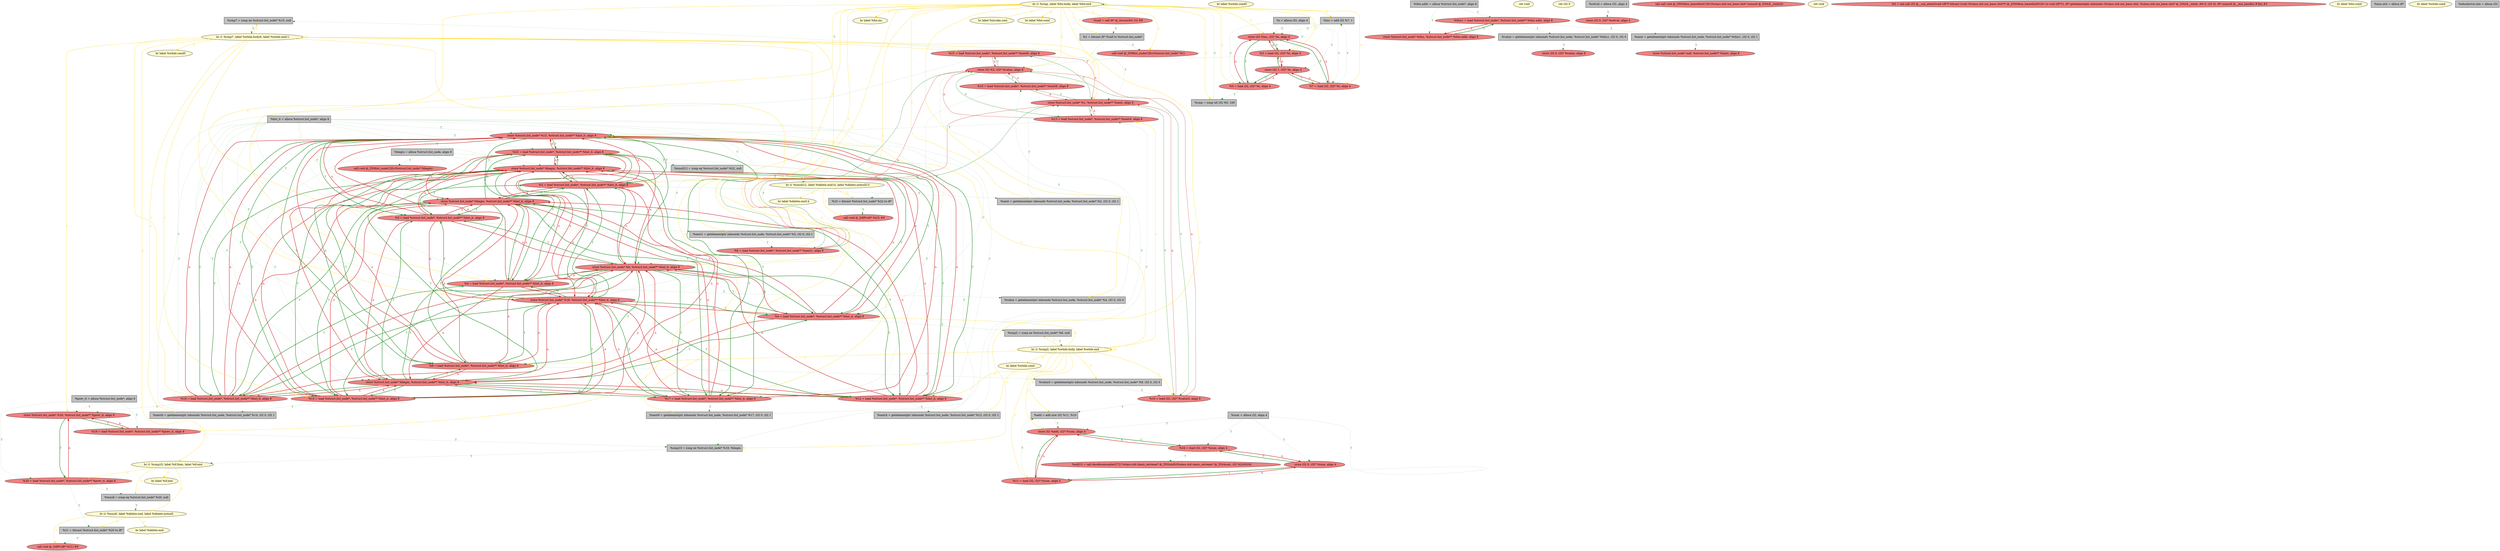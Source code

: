 
digraph G {


node416 [fillcolor=grey,label="  %cmp7 = icmp ne %struct.list_node* %15, null",shape=rectangle,style=filled ]
node413 [fillcolor=lemonchiffon,label="  br label %while.cond5",shape=ellipse,style=filled ]
node411 [fillcolor=lightcoral,label="  store %struct.list_node* %16, %struct.list_node** %prev_it, align 8",shape=ellipse,style=filled ]
node410 [fillcolor=lightcoral,label="  store %struct.list_node* %begin, %struct.list_node** %list_it, align 8",shape=ellipse,style=filled ]
node408 [fillcolor=lightcoral,label="  store %struct.list_node* %6, %struct.list_node** %list_it, align 8",shape=ellipse,style=filled ]
node406 [fillcolor=grey,label="  %add = add nsw i32 %11, %10",shape=rectangle,style=filled ]
node405 [fillcolor=grey,label="  %next4 = getelementptr inbounds %struct.list_node, %struct.list_node* %12, i32 0, i32 1",shape=rectangle,style=filled ]
node403 [fillcolor=lightcoral,label="  %call15 = call dereferenceable(272) %class.std::basic_ostream* @_ZNSolsEi(%class.std::basic_ostream* @_ZSt4cout, i32 %24)%24)",shape=ellipse,style=filled ]
node399 [fillcolor=grey,label="  %inc = add i32 %7, 1",shape=rectangle,style=filled ]
node398 [fillcolor=lightcoral,label="  store i32 1, i32* %i, align 4",shape=ellipse,style=filled ]
node350 [fillcolor=lemonchiffon,label="  br label %for.inc",shape=ellipse,style=filled ]
node363 [fillcolor=lightcoral,label="  %22 = load %struct.list_node*, %struct.list_node** %list_it, align 8",shape=ellipse,style=filled ]
node365 [fillcolor=lemonchiffon,label="  br label %if.end",shape=ellipse,style=filled ]
node344 [fillcolor=lightcoral,label="  %18 = load %struct.list_node*, %struct.list_node** %next9, align 8",shape=ellipse,style=filled ]
node331 [fillcolor=grey,label="  %cmp10 = icmp ne %struct.list_node* %19, %begin",shape=rectangle,style=filled ]
node327 [fillcolor=lightcoral,label="  store %struct.list_node* %13, %struct.list_node** %list_it, align 8",shape=ellipse,style=filled ]
node339 [fillcolor=lightcoral,label="  %call = call i8* @_Znwm(i64 16) #8",shape=ellipse,style=filled ]
node341 [fillcolor=grey,label="  %cmp = icmp ult i32 %0, 100",shape=rectangle,style=filled ]
node338 [fillcolor=lightcoral,label="  %24 = load i32, i32* %sum, align 4",shape=ellipse,style=filled ]
node355 [fillcolor=lightcoral,label="  store i32 %add, i32* %sum, align 4",shape=ellipse,style=filled ]
node324 [fillcolor=lightcoral,label="  store %struct.list_node* null, %struct.list_node** %next, align 8",shape=ellipse,style=filled ]
node354 [fillcolor=lightcoral,label="  call void @_ZdlPv(i8* %23) #9",shape=ellipse,style=filled ]
node330 [fillcolor=grey,label="  %next9 = getelementptr inbounds %struct.list_node, %struct.list_node* %17, i32 0, i32 1",shape=rectangle,style=filled ]
node380 [fillcolor=lightcoral,label="  %19 = load %struct.list_node*, %struct.list_node** %prev_it, align 8",shape=ellipse,style=filled ]
node361 [fillcolor=lemonchiffon,label="  ret void",shape=ellipse,style=filled ]
node320 [fillcolor=grey,label="  %this.addr = alloca %struct.list_node*, align 8",shape=rectangle,style=filled ]
node347 [fillcolor=lightcoral,label="  store %struct.list_node* %1, %struct.list_node** %next, align 8",shape=ellipse,style=filled ]
node375 [fillcolor=lemonchiffon,label="  br label %while.cond5",shape=ellipse,style=filled ]
node414 [fillcolor=lemonchiffon,label="  br label %delete.end",shape=ellipse,style=filled ]
node326 [fillcolor=lightcoral,label="  %20 = load %struct.list_node*, %struct.list_node** %prev_it, align 8",shape=ellipse,style=filled ]
node328 [fillcolor=lightcoral,label="  %10 = load i32, i32* %value3, align 8",shape=ellipse,style=filled ]
node325 [fillcolor=lemonchiffon,label="  br i1 %isnull, label %delete.end, label %delete.notnull",shape=ellipse,style=filled ]
node332 [fillcolor=lightcoral,label="  %17 = load %struct.list_node*, %struct.list_node** %list_it, align 8",shape=ellipse,style=filled ]
node352 [fillcolor=lightcoral,label="  %6 = load %struct.list_node*, %struct.list_node** %next1, align 8",shape=ellipse,style=filled ]
node377 [fillcolor=grey,label="  %sum = alloca i32, align 4",shape=rectangle,style=filled ]
node348 [fillcolor=lemonchiffon,label="  ret i32 0",shape=ellipse,style=filled ]
node407 [fillcolor=lightcoral,label="  %13 = load %struct.list_node*, %struct.list_node** %next4, align 8",shape=ellipse,style=filled ]
node345 [fillcolor=grey,label="  %begin = alloca %struct.list_node, align 8",shape=rectangle,style=filled ]
node342 [fillcolor=grey,label="  %value3 = getelementptr inbounds %struct.list_node, %struct.list_node* %9, i32 0, i32 0",shape=rectangle,style=filled ]
node351 [fillcolor=lightcoral,label="  call void @_ZN9list_nodeC2Ev(%struct.list_node* %1)",shape=ellipse,style=filled ]
node333 [fillcolor=lemonchiffon,label="  br i1 %cmp, label %for.body, label %for.end",shape=ellipse,style=filled ]
node402 [fillcolor=lightcoral,label="  store i32 0, i32* %sum, align 4",shape=ellipse,style=filled ]
node322 [fillcolor=grey,label="  %value = getelementptr inbounds %struct.list_node, %struct.list_node* %this1, i32 0, i32 0",shape=rectangle,style=filled ]
node337 [fillcolor=grey,label="  %list_it = alloca %struct.list_node*, align 8",shape=rectangle,style=filled ]
node378 [fillcolor=grey,label="  %retval = alloca i32, align 4",shape=rectangle,style=filled ]
node334 [fillcolor=lightcoral,label="  %16 = load %struct.list_node*, %struct.list_node** %list_it, align 8",shape=ellipse,style=filled ]
node412 [fillcolor=lemonchiffon,label="  br label %invoke.cont",shape=ellipse,style=filled ]
node362 [fillcolor=grey,label="  %i = alloca i32, align 4",shape=rectangle,style=filled ]
node356 [fillcolor=lightcoral,label="  store i32 0, i32* %retval, align 4",shape=ellipse,style=filled ]
node357 [fillcolor=lemonchiffon,label="  br label %delete.end14",shape=ellipse,style=filled ]
node393 [fillcolor=lightcoral,label="  store %struct.list_node* %begin, %struct.list_node** %list_it, align 8",shape=ellipse,style=filled ]
node400 [fillcolor=lemonchiffon,label="  br label %for.cond",shape=ellipse,style=filled ]
node349 [fillcolor=lightcoral,label="  %9 = load %struct.list_node*, %struct.list_node** %list_it, align 8",shape=ellipse,style=filled ]
node358 [fillcolor=lightcoral,label="  %14 = load %struct.list_node*, %struct.list_node** %list_it, align 8",shape=ellipse,style=filled ]
node353 [fillcolor=lemonchiffon,label="  br i1 %cmp10, label %if.then, label %if.end",shape=ellipse,style=filled ]
node391 [fillcolor=lightcoral,label="  %3 = load i32, i32* %i, align 4",shape=ellipse,style=filled ]
node368 [fillcolor=lightcoral,label="  %12 = load %struct.list_node*, %struct.list_node** %list_it, align 8",shape=ellipse,style=filled ]
node409 [fillcolor=grey,label="  %isnull = icmp eq %struct.list_node* %20, null",shape=rectangle,style=filled ]
node359 [fillcolor=lightcoral,label="  %8 = load %struct.list_node*, %struct.list_node** %list_it, align 8",shape=ellipse,style=filled ]
node373 [fillcolor=lightcoral,label="  tail call void @_ZNSt8ios_base4InitC1Ev(%class.std::ios_base::Init* nonnull @_ZStL8__ioinit)t)",shape=ellipse,style=filled ]
node360 [fillcolor=lightcoral,label="  %4 = load %struct.list_node*, %struct.list_node** %list_it, align 8",shape=ellipse,style=filled ]
node401 [fillcolor=lemonchiffon,label="  br i1 %cmp2, label %while.body, label %while.end",shape=ellipse,style=filled ]
node366 [fillcolor=grey,label="  %isnull12 = icmp eq %struct.list_node* %22, null",shape=rectangle,style=filled ]
node329 [fillcolor=lemonchiffon,label="  ret void",shape=ellipse,style=filled ]
node367 [fillcolor=lemonchiffon,label="  br i1 %isnull12, label %delete.end14, label %delete.notnull13",shape=ellipse,style=filled ]
node372 [fillcolor=lightcoral,label="  store i32 0, i32* %value, align 8",shape=ellipse,style=filled ]
node385 [fillcolor=lightcoral,label="  store %struct.list_node* %this, %struct.list_node** %this.addr, align 8",shape=ellipse,style=filled ]
node340 [fillcolor=lightcoral,label="  %0 = load i32, i32* %i, align 4",shape=ellipse,style=filled ]
node369 [fillcolor=lightcoral,label="  store %struct.list_node* %18, %struct.list_node** %list_it, align 8",shape=ellipse,style=filled ]
node370 [fillcolor=grey,label="  %next = getelementptr inbounds %struct.list_node, %struct.list_node* %2, i32 0, i32 1",shape=rectangle,style=filled ]
node336 [fillcolor=lightcoral,label="  %11 = load i32, i32* %sum, align 4",shape=ellipse,style=filled ]
node323 [fillcolor=grey,label="  %next = getelementptr inbounds %struct.list_node, %struct.list_node* %this1, i32 0, i32 1",shape=rectangle,style=filled ]
node383 [fillcolor=lightcoral,label="  %0 = tail call i32 @__cxa_atexit(void (i8*)* bitcast (void (%class.std::ios_base::Init*)* @_ZNSt8ios_base4InitD1Ev to void (i8*)*), i8* getelementptr inbounds (%class.std::ios_base::Init, %class.std::ios_base::Init* @_ZStL8__ioinit, i64 0, i32 0), i8* nonnull @__dso_handle) #3le) #3",shape=ellipse,style=filled ]
node371 [fillcolor=lightcoral,label="  store i32 %3, i32* %value, align 8",shape=ellipse,style=filled ]
node374 [fillcolor=grey,label="  %next1 = getelementptr inbounds %struct.list_node, %struct.list_node* %5, i32 0, i32 1",shape=rectangle,style=filled ]
node404 [fillcolor=grey,label="  %cmp2 = icmp ne %struct.list_node* %8, null",shape=rectangle,style=filled ]
node390 [fillcolor=lightcoral,label="  store %struct.list_node* %begin, %struct.list_node** %list_it, align 8",shape=ellipse,style=filled ]
node376 [fillcolor=lemonchiffon,label="  br label %for.cond",shape=ellipse,style=filled ]
node379 [fillcolor=grey,label="  %exn.slot = alloca i8*",shape=rectangle,style=filled ]
node382 [fillcolor=lemonchiffon,label="  br label %while.cond",shape=ellipse,style=filled ]
node381 [fillcolor=lemonchiffon,label="  br label %while.cond",shape=ellipse,style=filled ]
node384 [fillcolor=grey,label="  %23 = bitcast %struct.list_node* %22 to i8*",shape=rectangle,style=filled ]
node386 [fillcolor=grey,label="  %value = getelementptr inbounds %struct.list_node, %struct.list_node* %4, i32 0, i32 0",shape=rectangle,style=filled ]
node321 [fillcolor=lightcoral,label="  %this1 = load %struct.list_node*, %struct.list_node** %this.addr, align 8",shape=ellipse,style=filled ]
node395 [fillcolor=lightcoral,label="  call void @_ZN9list_nodeC2Ev(%struct.list_node* %begin)",shape=ellipse,style=filled ]
node388 [fillcolor=grey,label="  %ehselector.slot = alloca i32",shape=rectangle,style=filled ]
node389 [fillcolor=lightcoral,label="  %7 = load i32, i32* %i, align 4",shape=ellipse,style=filled ]
node343 [fillcolor=grey,label="  %1 = bitcast i8* %call to %struct.list_node*",shape=rectangle,style=filled ]
node392 [fillcolor=grey,label="  %next6 = getelementptr inbounds %struct.list_node, %struct.list_node* %14, i32 0, i32 1",shape=rectangle,style=filled ]
node415 [fillcolor=lightcoral,label="  %15 = load %struct.list_node*, %struct.list_node** %next6, align 8",shape=ellipse,style=filled ]
node335 [fillcolor=lemonchiffon,label="  br i1 %cmp7, label %while.body8, label %while.end11",shape=ellipse,style=filled ]
node394 [fillcolor=lightcoral,label="  %5 = load %struct.list_node*, %struct.list_node** %list_it, align 8",shape=ellipse,style=filled ]
node346 [fillcolor=lightcoral,label="  call void @_ZdlPv(i8* %21) #9",shape=ellipse,style=filled ]
node364 [fillcolor=lightcoral,label="  %2 = load %struct.list_node*, %struct.list_node** %list_it, align 8",shape=ellipse,style=filled ]
node387 [fillcolor=grey,label="  %21 = bitcast %struct.list_node* %20 to i8*",shape=rectangle,style=filled ]
node396 [fillcolor=grey,label="  %prev_it = alloca %struct.list_node*, align 8",shape=rectangle,style=filled ]
node397 [fillcolor=lightcoral,label="  store i32 %inc, i32* %i, align 4",shape=ellipse,style=filled ]

node359->node390 [style=solid,color=firebrick3,label="A",penwidth=2.0,fontcolor=firebrick3 ]
node363->node327 [style=solid,color=firebrick3,label="A",penwidth=2.0,fontcolor=firebrick3 ]
node390->node360 [style=solid,color=forestgreen,label="T",penwidth=2.0,fontcolor=forestgreen ]
node360->node390 [style=solid,color=firebrick3,label="A",penwidth=2.0,fontcolor=firebrick3 ]
node363->node390 [style=solid,color=firebrick3,label="A",penwidth=2.0,fontcolor=firebrick3 ]
node408->node360 [style=solid,color=forestgreen,label="T",penwidth=2.0,fontcolor=forestgreen ]
node360->node408 [style=solid,color=firebrick3,label="A",penwidth=2.0,fontcolor=firebrick3 ]
node336->node355 [style=solid,color=firebrick3,label="A",penwidth=2.0,fontcolor=firebrick3 ]
node393->node358 [style=solid,color=forestgreen,label="T",penwidth=2.0,fontcolor=forestgreen ]
node352->node347 [style=solid,color=firebrick3,label="A",penwidth=1.0,fontcolor=firebrick3 ]
node347->node352 [style=solid,color=forestgreen,label="T",penwidth=1.0,fontcolor=forestgreen ]
node347->node344 [style=solid,color=forestgreen,label="T",penwidth=1.0,fontcolor=forestgreen ]
node344->node347 [style=solid,color=firebrick3,label="A",penwidth=1.0,fontcolor=firebrick3 ]
node393->node334 [style=solid,color=forestgreen,label="T",penwidth=2.0,fontcolor=forestgreen ]
node334->node393 [style=solid,color=firebrick3,label="A",penwidth=2.0,fontcolor=firebrick3 ]
node333->node340 [color=gold,label="C",fontcolor=gold ]
node364->node410 [style=solid,color=firebrick3,label="A",penwidth=2.0,fontcolor=firebrick3 ]
node364->node369 [style=solid,color=firebrick3,label="A",penwidth=2.0,fontcolor=firebrick3 ]
node333->node360 [color=gold,label="C",fontcolor=gold ]
node360->node369 [style=solid,color=firebrick3,label="A",penwidth=2.0,fontcolor=firebrick3 ]
node369->node360 [style=solid,color=forestgreen,label="T",penwidth=2.0,fontcolor=forestgreen ]
node359->node369 [style=solid,color=firebrick3,label="A",penwidth=2.0,fontcolor=firebrick3 ]
node369->node359 [style=solid,color=forestgreen,label="T",penwidth=2.0,fontcolor=forestgreen ]
node345->node390 [style=dotted,color=forestgreen,label="T",penwidth=1.0,fontcolor=forestgreen ]
node332->node327 [style=solid,color=firebrick3,label="A",penwidth=2.0,fontcolor=firebrick3 ]
node327->node332 [style=solid,color=forestgreen,label="T",penwidth=2.0,fontcolor=forestgreen ]
node410->node332 [style=solid,color=forestgreen,label="T",penwidth=2.0,fontcolor=forestgreen ]
node363->node366 [style=dotted,color=forestgreen,label="T",penwidth=1.0,fontcolor=forestgreen ]
node410->node363 [style=solid,color=forestgreen,label="T",penwidth=2.0,fontcolor=forestgreen ]
node363->node410 [style=solid,color=firebrick3,label="A",penwidth=2.0,fontcolor=firebrick3 ]
node334->node369 [style=solid,color=firebrick3,label="A",penwidth=2.0,fontcolor=firebrick3 ]
node411->node326 [style=solid,color=forestgreen,label="T",penwidth=2.0,fontcolor=forestgreen ]
node345->node393 [style=dotted,color=forestgreen,label="T",penwidth=1.0,fontcolor=forestgreen ]
node369->node363 [style=solid,color=forestgreen,label="T",penwidth=2.0,fontcolor=forestgreen ]
node335->node416 [color=gold,label="C",fontcolor=gold ]
node360->node386 [style=dotted,color=forestgreen,label="T",penwidth=1.0,fontcolor=forestgreen ]
node320->node321 [style=dotted,color=forestgreen,label="T",penwidth=1.0,fontcolor=forestgreen ]
node408->node363 [style=solid,color=forestgreen,label="T",penwidth=2.0,fontcolor=forestgreen ]
node369->node334 [style=solid,color=forestgreen,label="T",penwidth=2.0,fontcolor=forestgreen ]
node406->node355 [style=dotted,color=forestgreen,label="T",penwidth=1.0,fontcolor=forestgreen ]
node342->node328 [style=dotted,color=forestgreen,label="T",penwidth=1.0,fontcolor=forestgreen ]
node387->node346 [style=dotted,color=forestgreen,label="T",penwidth=1.0,fontcolor=forestgreen ]
node367->node354 [color=gold,label="C",fontcolor=gold ]
node363->node369 [style=solid,color=firebrick3,label="A",penwidth=2.0,fontcolor=firebrick3 ]
node321->node385 [style=solid,color=firebrick3,label="A",penwidth=2.0,fontcolor=firebrick3 ]
node343->node351 [style=dotted,color=forestgreen,label="T",penwidth=1.0,fontcolor=forestgreen ]
node370->node347 [style=dotted,color=forestgreen,label="T",penwidth=1.0,fontcolor=forestgreen ]
node337->node393 [style=dotted,color=forestgreen,label="T",penwidth=1.0,fontcolor=forestgreen ]
node328->node406 [style=dotted,color=forestgreen,label="T",penwidth=1.0,fontcolor=forestgreen ]
node333->node350 [color=gold,label="C",fontcolor=gold ]
node401->node404 [color=gold,label="C",fontcolor=gold ]
node385->node321 [style=solid,color=forestgreen,label="T",penwidth=2.0,fontcolor=forestgreen ]
node384->node354 [style=dotted,color=forestgreen,label="T",penwidth=1.0,fontcolor=forestgreen ]
node337->node408 [style=dotted,color=forestgreen,label="T",penwidth=1.0,fontcolor=forestgreen ]
node393->node360 [style=solid,color=forestgreen,label="T",penwidth=2.0,fontcolor=forestgreen ]
node360->node393 [style=solid,color=firebrick3,label="A",penwidth=2.0,fontcolor=firebrick3 ]
node390->node394 [style=solid,color=forestgreen,label="T",penwidth=2.0,fontcolor=forestgreen ]
node338->node403 [style=dotted,color=forestgreen,label="T",penwidth=1.0,fontcolor=forestgreen ]
node380->node331 [style=dotted,color=forestgreen,label="T",penwidth=1.0,fontcolor=forestgreen ]
node410->node358 [style=solid,color=forestgreen,label="T",penwidth=2.0,fontcolor=forestgreen ]
node410->node334 [style=solid,color=forestgreen,label="T",penwidth=2.0,fontcolor=forestgreen ]
node337->node364 [style=dotted,color=forestgreen,label="T",penwidth=1.0,fontcolor=forestgreen ]
node335->node353 [color=gold,label="C",fontcolor=gold ]
node358->node392 [style=dotted,color=forestgreen,label="T",penwidth=1.0,fontcolor=forestgreen ]
node349->node390 [style=solid,color=firebrick3,label="A",penwidth=2.0,fontcolor=firebrick3 ]
node394->node393 [style=solid,color=firebrick3,label="A",penwidth=2.0,fontcolor=firebrick3 ]
node332->node369 [style=solid,color=firebrick3,label="A",penwidth=2.0,fontcolor=firebrick3 ]
node369->node332 [style=solid,color=forestgreen,label="T",penwidth=2.0,fontcolor=forestgreen ]
node399->node397 [style=dotted,color=forestgreen,label="T",penwidth=1.0,fontcolor=forestgreen ]
node393->node394 [style=solid,color=forestgreen,label="T",penwidth=2.0,fontcolor=forestgreen ]
node367->node384 [color=gold,label="C",fontcolor=gold ]
node362->node389 [style=dotted,color=forestgreen,label="T",penwidth=1.0,fontcolor=forestgreen ]
node333->node397 [color=gold,label="C",fontcolor=gold ]
node408->node368 [style=solid,color=forestgreen,label="T",penwidth=2.0,fontcolor=forestgreen ]
node368->node408 [style=solid,color=firebrick3,label="A",penwidth=2.0,fontcolor=firebrick3 ]
node369->node368 [style=solid,color=forestgreen,label="T",penwidth=2.0,fontcolor=forestgreen ]
node415->node347 [style=solid,color=firebrick3,label="A",penwidth=1.0,fontcolor=firebrick3 ]
node337->node358 [style=dotted,color=forestgreen,label="T",penwidth=1.0,fontcolor=forestgreen ]
node377->node338 [style=dotted,color=forestgreen,label="T",penwidth=1.0,fontcolor=forestgreen ]
node390->node364 [style=solid,color=forestgreen,label="T",penwidth=2.0,fontcolor=forestgreen ]
node333->node374 [color=gold,label="C",fontcolor=gold ]
node352->node408 [style=dotted,color=forestgreen,label="T",penwidth=1.0,fontcolor=forestgreen ]
node364->node393 [style=solid,color=firebrick3,label="A",penwidth=2.0,fontcolor=firebrick3 ]
node334->node390 [style=solid,color=firebrick3,label="A",penwidth=2.0,fontcolor=firebrick3 ]
node337->node334 [style=dotted,color=forestgreen,label="T",penwidth=1.0,fontcolor=forestgreen ]
node337->node363 [style=dotted,color=forestgreen,label="T",penwidth=1.0,fontcolor=forestgreen ]
node347->node328 [style=solid,color=forestgreen,label="T",penwidth=1.0,fontcolor=forestgreen ]
node410->node394 [style=solid,color=forestgreen,label="T",penwidth=2.0,fontcolor=forestgreen ]
node401->node407 [color=gold,label="C",fontcolor=gold ]
node394->node410 [style=solid,color=firebrick3,label="A",penwidth=2.0,fontcolor=firebrick3 ]
node335->node358 [color=gold,label="C",fontcolor=gold ]
node394->node369 [style=solid,color=firebrick3,label="A",penwidth=2.0,fontcolor=firebrick3 ]
node358->node408 [style=solid,color=firebrick3,label="A",penwidth=2.0,fontcolor=firebrick3 ]
node410->node368 [style=solid,color=forestgreen,label="T",penwidth=2.0,fontcolor=forestgreen ]
node332->node408 [style=solid,color=firebrick3,label="A",penwidth=2.0,fontcolor=firebrick3 ]
node363->node408 [style=solid,color=firebrick3,label="A",penwidth=2.0,fontcolor=firebrick3 ]
node368->node410 [style=solid,color=firebrick3,label="A",penwidth=2.0,fontcolor=firebrick3 ]
node333->node351 [color=gold,label="C",fontcolor=gold ]
node416->node335 [style=dotted,color=forestgreen,label="T",penwidth=1.0,fontcolor=forestgreen ]
node408->node332 [style=solid,color=forestgreen,label="T",penwidth=2.0,fontcolor=forestgreen ]
node349->node342 [style=dotted,color=forestgreen,label="T",penwidth=1.0,fontcolor=forestgreen ]
node389->node397 [style=solid,color=firebrick3,label="A",penwidth=2.0,fontcolor=firebrick3 ]
node398->node340 [style=solid,color=forestgreen,label="T",penwidth=2.0,fontcolor=forestgreen ]
node396->node380 [style=dotted,color=forestgreen,label="T",penwidth=1.0,fontcolor=forestgreen ]
node411->node380 [style=solid,color=forestgreen,label="T",penwidth=2.0,fontcolor=forestgreen ]
node340->node398 [style=solid,color=firebrick3,label="A",penwidth=2.0,fontcolor=firebrick3 ]
node340->node341 [style=dotted,color=forestgreen,label="T",penwidth=1.0,fontcolor=forestgreen ]
node320->node385 [style=dotted,color=forestgreen,label="T",penwidth=1.0,fontcolor=forestgreen ]
node335->node331 [color=gold,label="C",fontcolor=gold ]
node401->node359 [color=gold,label="C",fontcolor=gold ]
node402->node336 [style=solid,color=forestgreen,label="T",penwidth=2.0,fontcolor=forestgreen ]
node331->node353 [style=dotted,color=forestgreen,label="T",penwidth=1.0,fontcolor=forestgreen ]
node389->node399 [style=dotted,color=forestgreen,label="T",penwidth=1.0,fontcolor=forestgreen ]
node358->node390 [style=solid,color=firebrick3,label="A",penwidth=2.0,fontcolor=firebrick3 ]
node369->node358 [style=solid,color=forestgreen,label="T",penwidth=2.0,fontcolor=forestgreen ]
node355->node338 [style=solid,color=forestgreen,label="T",penwidth=2.0,fontcolor=forestgreen ]
node337->node349 [style=dotted,color=forestgreen,label="T",penwidth=1.0,fontcolor=forestgreen ]
node408->node358 [style=solid,color=forestgreen,label="T",penwidth=2.0,fontcolor=forestgreen ]
node358->node369 [style=solid,color=firebrick3,label="A",penwidth=2.0,fontcolor=firebrick3 ]
node355->node336 [style=solid,color=forestgreen,label="T",penwidth=2.0,fontcolor=forestgreen ]
node334->node411 [style=dotted,color=forestgreen,label="T",penwidth=1.0,fontcolor=forestgreen ]
node328->node347 [style=solid,color=firebrick3,label="A",penwidth=1.0,fontcolor=firebrick3 ]
node335->node332 [color=gold,label="C",fontcolor=gold ]
node393->node349 [style=solid,color=forestgreen,label="T",penwidth=2.0,fontcolor=forestgreen ]
node335->node415 [color=gold,label="C",fontcolor=gold ]
node410->node349 [style=solid,color=forestgreen,label="T",penwidth=2.0,fontcolor=forestgreen ]
node333->node370 [color=gold,label="C",fontcolor=gold ]
node333->node371 [color=gold,label="C",fontcolor=gold ]
node371->node344 [style=solid,color=forestgreen,label="T",penwidth=1.0,fontcolor=forestgreen ]
node402->node338 [style=solid,color=forestgreen,label="T",penwidth=2.0,fontcolor=forestgreen ]
node333->node408 [color=gold,label="C",fontcolor=gold ]
node408->node394 [style=solid,color=forestgreen,label="T",penwidth=2.0,fontcolor=forestgreen ]
node390->node368 [style=solid,color=forestgreen,label="T",penwidth=2.0,fontcolor=forestgreen ]
node394->node408 [style=solid,color=firebrick3,label="A",penwidth=2.0,fontcolor=firebrick3 ]
node364->node390 [style=solid,color=firebrick3,label="A",penwidth=2.0,fontcolor=firebrick3 ]
node401->node382 [color=gold,label="C",fontcolor=gold ]
node352->node371 [style=solid,color=firebrick3,label="A",penwidth=1.0,fontcolor=firebrick3 ]
node336->node402 [style=solid,color=firebrick3,label="A",penwidth=2.0,fontcolor=firebrick3 ]
node333->node333 [color=gold,label="C",fontcolor=gold ]
node353->node326 [color=gold,label="C",fontcolor=gold ]
node390->node363 [style=solid,color=forestgreen,label="T",penwidth=2.0,fontcolor=forestgreen ]
node335->node335 [color=gold,label="C",fontcolor=gold ]
node333->node339 [color=gold,label="C",fontcolor=gold ]
node334->node408 [style=solid,color=firebrick3,label="A",penwidth=2.0,fontcolor=firebrick3 ]
node364->node408 [style=solid,color=firebrick3,label="A",penwidth=2.0,fontcolor=firebrick3 ]
node326->node409 [style=dotted,color=forestgreen,label="T",penwidth=1.0,fontcolor=forestgreen ]
node330->node344 [style=dotted,color=forestgreen,label="T",penwidth=1.0,fontcolor=forestgreen ]
node327->node364 [style=solid,color=forestgreen,label="T",penwidth=2.0,fontcolor=forestgreen ]
node332->node393 [style=solid,color=firebrick3,label="A",penwidth=2.0,fontcolor=firebrick3 ]
node338->node402 [style=solid,color=firebrick3,label="A",penwidth=2.0,fontcolor=firebrick3 ]
node335->node375 [color=gold,label="C",fontcolor=gold ]
node393->node364 [style=solid,color=forestgreen,label="T",penwidth=2.0,fontcolor=forestgreen ]
node327->node358 [style=solid,color=forestgreen,label="T",penwidth=2.0,fontcolor=forestgreen ]
node359->node408 [style=solid,color=firebrick3,label="A",penwidth=2.0,fontcolor=firebrick3 ]
node333->node352 [color=gold,label="C",fontcolor=gold ]
node407->node327 [style=dotted,color=forestgreen,label="T",penwidth=1.0,fontcolor=forestgreen ]
node338->node355 [style=solid,color=firebrick3,label="A",penwidth=2.0,fontcolor=firebrick3 ]
node333->node399 [color=gold,label="C",fontcolor=gold ]
node323->node324 [style=dotted,color=forestgreen,label="T",penwidth=1.0,fontcolor=forestgreen ]
node327->node334 [style=solid,color=forestgreen,label="T",penwidth=2.0,fontcolor=forestgreen ]
node335->node330 [color=gold,label="C",fontcolor=gold ]
node393->node363 [style=solid,color=forestgreen,label="T",penwidth=2.0,fontcolor=forestgreen ]
node415->node371 [style=solid,color=firebrick3,label="A",penwidth=1.0,fontcolor=firebrick3 ]
node390->node332 [style=solid,color=forestgreen,label="T",penwidth=2.0,fontcolor=forestgreen ]
node325->node387 [color=gold,label="C",fontcolor=gold ]
node401->node405 [color=gold,label="C",fontcolor=gold ]
node390->node358 [style=solid,color=forestgreen,label="T",penwidth=2.0,fontcolor=forestgreen ]
node353->node365 [color=gold,label="C",fontcolor=gold ]
node353->node325 [color=gold,label="C",fontcolor=gold ]
node396->node326 [style=dotted,color=forestgreen,label="T",penwidth=1.0,fontcolor=forestgreen ]
node404->node401 [style=dotted,color=forestgreen,label="T",penwidth=1.0,fontcolor=forestgreen ]
node401->node355 [color=gold,label="C",fontcolor=gold ]
node393->node368 [style=solid,color=forestgreen,label="T",penwidth=2.0,fontcolor=forestgreen ]
node333->node412 [color=gold,label="C",fontcolor=gold ]
node335->node392 [color=gold,label="C",fontcolor=gold ]
node380->node411 [style=solid,color=firebrick3,label="A",penwidth=2.0,fontcolor=firebrick3 ]
node337->node410 [style=dotted,color=forestgreen,label="T",penwidth=1.0,fontcolor=forestgreen ]
node333->node394 [color=gold,label="C",fontcolor=gold ]
node386->node371 [style=dotted,color=forestgreen,label="T",penwidth=1.0,fontcolor=forestgreen ]
node368->node390 [style=solid,color=firebrick3,label="A",penwidth=2.0,fontcolor=firebrick3 ]
node349->node408 [style=solid,color=firebrick3,label="A",penwidth=2.0,fontcolor=firebrick3 ]
node333->node347 [color=gold,label="C",fontcolor=gold ]
node335->node411 [color=gold,label="C",fontcolor=gold ]
node390->node349 [style=solid,color=forestgreen,label="T",penwidth=2.0,fontcolor=forestgreen ]
node362->node340 [style=dotted,color=forestgreen,label="T",penwidth=1.0,fontcolor=forestgreen ]
node407->node371 [style=solid,color=firebrick3,label="A",penwidth=1.0,fontcolor=firebrick3 ]
node333->node400 [color=gold,label="C",fontcolor=gold ]
node410->node364 [style=solid,color=forestgreen,label="T",penwidth=2.0,fontcolor=forestgreen ]
node333->node343 [color=gold,label="C",fontcolor=gold ]
node408->node349 [style=solid,color=forestgreen,label="T",penwidth=2.0,fontcolor=forestgreen ]
node369->node364 [style=solid,color=forestgreen,label="T",penwidth=2.0,fontcolor=forestgreen ]
node333->node364 [color=gold,label="C",fontcolor=gold ]
node335->node369 [color=gold,label="C",fontcolor=gold ]
node377->node402 [style=dotted,color=forestgreen,label="T",penwidth=1.0,fontcolor=forestgreen ]
node345->node331 [style=dotted,color=forestgreen,label="T",penwidth=1.0,fontcolor=forestgreen ]
node345->node395 [style=dotted,color=forestgreen,label="T",penwidth=1.0,fontcolor=forestgreen ]
node359->node393 [style=solid,color=firebrick3,label="A",penwidth=2.0,fontcolor=firebrick3 ]
node397->node389 [style=solid,color=forestgreen,label="T",penwidth=2.0,fontcolor=forestgreen ]
node337->node368 [style=dotted,color=forestgreen,label="T",penwidth=1.0,fontcolor=forestgreen ]
node340->node397 [style=solid,color=firebrick3,label="A",penwidth=2.0,fontcolor=firebrick3 ]
node393->node332 [style=solid,color=forestgreen,label="T",penwidth=2.0,fontcolor=forestgreen ]
node374->node352 [style=dotted,color=forestgreen,label="T",penwidth=1.0,fontcolor=forestgreen ]
node362->node398 [style=dotted,color=forestgreen,label="T",penwidth=1.0,fontcolor=forestgreen ]
node401->node368 [color=gold,label="C",fontcolor=gold ]
node325->node414 [color=gold,label="C",fontcolor=gold ]
node333->node389 [color=gold,label="C",fontcolor=gold ]
node337->node359 [style=dotted,color=forestgreen,label="T",penwidth=1.0,fontcolor=forestgreen ]
node401->node328 [color=gold,label="C",fontcolor=gold ]
node377->node336 [style=dotted,color=forestgreen,label="T",penwidth=1.0,fontcolor=forestgreen ]
node321->node323 [style=dotted,color=forestgreen,label="T",penwidth=1.0,fontcolor=forestgreen ]
node371->node415 [style=solid,color=forestgreen,label="T",penwidth=1.0,fontcolor=forestgreen ]
node364->node370 [style=dotted,color=forestgreen,label="T",penwidth=1.0,fontcolor=forestgreen ]
node333->node386 [color=gold,label="C",fontcolor=gold ]
node339->node343 [style=dotted,color=forestgreen,label="T",penwidth=1.0,fontcolor=forestgreen ]
node401->node406 [color=gold,label="C",fontcolor=gold ]
node368->node327 [style=solid,color=firebrick3,label="A",penwidth=2.0,fontcolor=firebrick3 ]
node358->node327 [style=solid,color=firebrick3,label="A",penwidth=2.0,fontcolor=firebrick3 ]
node371->node407 [style=solid,color=forestgreen,label="T",penwidth=1.0,fontcolor=forestgreen ]
node327->node363 [style=solid,color=forestgreen,label="T",penwidth=2.0,fontcolor=forestgreen ]
node390->node334 [style=solid,color=forestgreen,label="T",penwidth=2.0,fontcolor=forestgreen ]
node389->node398 [style=solid,color=firebrick3,label="A",penwidth=2.0,fontcolor=firebrick3 ]
node349->node327 [style=solid,color=firebrick3,label="A",penwidth=2.0,fontcolor=firebrick3 ]
node408->node334 [style=solid,color=forestgreen,label="T",penwidth=2.0,fontcolor=forestgreen ]
node327->node349 [style=solid,color=forestgreen,label="T",penwidth=2.0,fontcolor=forestgreen ]
node358->node410 [style=solid,color=firebrick3,label="A",penwidth=2.0,fontcolor=firebrick3 ]
node360->node327 [style=solid,color=firebrick3,label="A",penwidth=2.0,fontcolor=firebrick3 ]
node408->node364 [style=solid,color=forestgreen,label="T",penwidth=2.0,fontcolor=forestgreen ]
node332->node410 [style=solid,color=firebrick3,label="A",penwidth=2.0,fontcolor=firebrick3 ]
node394->node390 [style=solid,color=firebrick3,label="A",penwidth=2.0,fontcolor=firebrick3 ]
node327->node359 [style=solid,color=forestgreen,label="T",penwidth=2.0,fontcolor=forestgreen ]
node334->node410 [style=solid,color=firebrick3,label="A",penwidth=2.0,fontcolor=firebrick3 ]
node407->node347 [style=solid,color=firebrick3,label="A",penwidth=1.0,fontcolor=firebrick3 ]
node415->node416 [style=dotted,color=forestgreen,label="T",penwidth=1.0,fontcolor=forestgreen ]
node401->node327 [color=gold,label="C",fontcolor=gold ]
node397->node340 [style=solid,color=forestgreen,label="T",penwidth=2.0,fontcolor=forestgreen ]
node368->node393 [style=solid,color=firebrick3,label="A",penwidth=2.0,fontcolor=firebrick3 ]
node368->node405 [style=dotted,color=forestgreen,label="T",penwidth=1.0,fontcolor=forestgreen ]
node326->node411 [style=solid,color=firebrick3,label="A",penwidth=2.0,fontcolor=firebrick3 ]
node393->node359 [style=solid,color=forestgreen,label="T",penwidth=2.0,fontcolor=forestgreen ]
node335->node334 [color=gold,label="C",fontcolor=gold ]
node369->node394 [style=solid,color=forestgreen,label="T",penwidth=2.0,fontcolor=forestgreen ]
node398->node391 [style=solid,color=forestgreen,label="T",penwidth=2.0,fontcolor=forestgreen ]
node364->node327 [style=solid,color=firebrick3,label="A",penwidth=2.0,fontcolor=firebrick3 ]
node341->node333 [style=dotted,color=forestgreen,label="T",penwidth=1.0,fontcolor=forestgreen ]
node391->node398 [style=solid,color=firebrick3,label="A",penwidth=2.0,fontcolor=firebrick3 ]
node363->node384 [style=dotted,color=forestgreen,label="T",penwidth=1.0,fontcolor=forestgreen ]
node405->node407 [style=dotted,color=forestgreen,label="T",penwidth=1.0,fontcolor=forestgreen ]
node398->node389 [style=solid,color=forestgreen,label="T",penwidth=2.0,fontcolor=forestgreen ]
node347->node407 [style=solid,color=forestgreen,label="T",penwidth=1.0,fontcolor=forestgreen ]
node337->node394 [style=dotted,color=forestgreen,label="T",penwidth=1.0,fontcolor=forestgreen ]
node337->node332 [style=dotted,color=forestgreen,label="T",penwidth=1.0,fontcolor=forestgreen ]
node343->node347 [style=dotted,color=forestgreen,label="T",penwidth=1.0,fontcolor=forestgreen ]
node371->node352 [style=solid,color=forestgreen,label="T",penwidth=1.0,fontcolor=forestgreen ]
node358->node393 [style=solid,color=firebrick3,label="A",penwidth=2.0,fontcolor=firebrick3 ]
node359->node327 [style=solid,color=firebrick3,label="A",penwidth=2.0,fontcolor=firebrick3 ]
node408->node359 [style=solid,color=forestgreen,label="T",penwidth=2.0,fontcolor=forestgreen ]
node327->node360 [style=solid,color=forestgreen,label="T",penwidth=2.0,fontcolor=forestgreen ]
node337->node369 [style=dotted,color=forestgreen,label="T",penwidth=1.0,fontcolor=forestgreen ]
node349->node393 [style=solid,color=firebrick3,label="A",penwidth=2.0,fontcolor=firebrick3 ]
node334->node327 [style=solid,color=firebrick3,label="A",penwidth=2.0,fontcolor=firebrick3 ]
node337->node327 [style=dotted,color=forestgreen,label="T",penwidth=1.0,fontcolor=forestgreen ]
node410->node360 [style=solid,color=forestgreen,label="T",penwidth=2.0,fontcolor=forestgreen ]
node391->node397 [style=solid,color=firebrick3,label="A",penwidth=2.0,fontcolor=firebrick3 ]
node368->node369 [style=solid,color=firebrick3,label="A",penwidth=2.0,fontcolor=firebrick3 ]
node396->node411 [style=dotted,color=forestgreen,label="T",penwidth=1.0,fontcolor=forestgreen ]
node333->node341 [color=gold,label="C",fontcolor=gold ]
node325->node346 [color=gold,label="C",fontcolor=gold ]
node321->node322 [style=dotted,color=forestgreen,label="T",penwidth=1.0,fontcolor=forestgreen ]
node378->node356 [style=dotted,color=forestgreen,label="T",penwidth=1.0,fontcolor=forestgreen ]
node335->node380 [color=gold,label="C",fontcolor=gold ]
node401->node349 [color=gold,label="C",fontcolor=gold ]
node332->node330 [style=dotted,color=forestgreen,label="T",penwidth=1.0,fontcolor=forestgreen ]
node401->node342 [color=gold,label="C",fontcolor=gold ]
node347->node415 [style=solid,color=forestgreen,label="T",penwidth=1.0,fontcolor=forestgreen ]
node362->node391 [style=dotted,color=forestgreen,label="T",penwidth=1.0,fontcolor=forestgreen ]
node410->node359 [style=solid,color=forestgreen,label="T",penwidth=2.0,fontcolor=forestgreen ]
node359->node410 [style=solid,color=firebrick3,label="A",penwidth=2.0,fontcolor=firebrick3 ]
node337->node390 [style=dotted,color=forestgreen,label="T",penwidth=1.0,fontcolor=forestgreen ]
node353->node409 [color=gold,label="C",fontcolor=gold ]
node345->node410 [style=dotted,color=forestgreen,label="T",penwidth=1.0,fontcolor=forestgreen ]
node327->node368 [style=solid,color=forestgreen,label="T",penwidth=2.0,fontcolor=forestgreen ]
node336->node406 [style=dotted,color=forestgreen,label="T",penwidth=1.0,fontcolor=forestgreen ]
node344->node369 [style=dotted,color=forestgreen,label="T",penwidth=1.0,fontcolor=forestgreen ]
node394->node374 [style=dotted,color=forestgreen,label="T",penwidth=1.0,fontcolor=forestgreen ]
node326->node387 [style=dotted,color=forestgreen,label="T",penwidth=1.0,fontcolor=forestgreen ]
node363->node393 [style=solid,color=firebrick3,label="A",penwidth=2.0,fontcolor=firebrick3 ]
node333->node391 [color=gold,label="C",fontcolor=gold ]
node328->node371 [style=solid,color=firebrick3,label="A",penwidth=1.0,fontcolor=firebrick3 ]
node390->node359 [style=solid,color=forestgreen,label="T",penwidth=2.0,fontcolor=forestgreen ]
node401->node401 [color=gold,label="C",fontcolor=gold ]
node371->node328 [style=solid,color=forestgreen,label="T",penwidth=1.0,fontcolor=forestgreen ]
node391->node371 [style=dotted,color=forestgreen,label="T",penwidth=1.0,fontcolor=forestgreen ]
node337->node360 [style=dotted,color=forestgreen,label="T",penwidth=1.0,fontcolor=forestgreen ]
node392->node415 [style=dotted,color=forestgreen,label="T",penwidth=1.0,fontcolor=forestgreen ]
node377->node355 [style=dotted,color=forestgreen,label="T",penwidth=1.0,fontcolor=forestgreen ]
node401->node336 [color=gold,label="C",fontcolor=gold ]
node335->node344 [color=gold,label="C",fontcolor=gold ]
node344->node371 [style=solid,color=firebrick3,label="A",penwidth=1.0,fontcolor=firebrick3 ]
node366->node367 [style=dotted,color=forestgreen,label="T",penwidth=1.0,fontcolor=forestgreen ]
node332->node390 [style=solid,color=firebrick3,label="A",penwidth=2.0,fontcolor=firebrick3 ]
node369->node349 [style=solid,color=forestgreen,label="T",penwidth=2.0,fontcolor=forestgreen ]
node349->node369 [style=solid,color=firebrick3,label="A",penwidth=2.0,fontcolor=firebrick3 ]
node322->node372 [style=dotted,color=forestgreen,label="T",penwidth=1.0,fontcolor=forestgreen ]
node397->node391 [style=solid,color=forestgreen,label="T",penwidth=2.0,fontcolor=forestgreen ]
node359->node404 [style=dotted,color=forestgreen,label="T",penwidth=1.0,fontcolor=forestgreen ]
node349->node410 [style=solid,color=firebrick3,label="A",penwidth=2.0,fontcolor=firebrick3 ]
node409->node325 [style=dotted,color=forestgreen,label="T",penwidth=1.0,fontcolor=forestgreen ]
node367->node357 [color=gold,label="C",fontcolor=gold ]
node362->node397 [style=dotted,color=forestgreen,label="T",penwidth=1.0,fontcolor=forestgreen ]
node360->node410 [style=solid,color=firebrick3,label="A",penwidth=2.0,fontcolor=firebrick3 ]
node394->node327 [style=solid,color=firebrick3,label="A",penwidth=2.0,fontcolor=firebrick3 ]
node327->node394 [style=solid,color=forestgreen,label="T",penwidth=2.0,fontcolor=forestgreen ]


}
